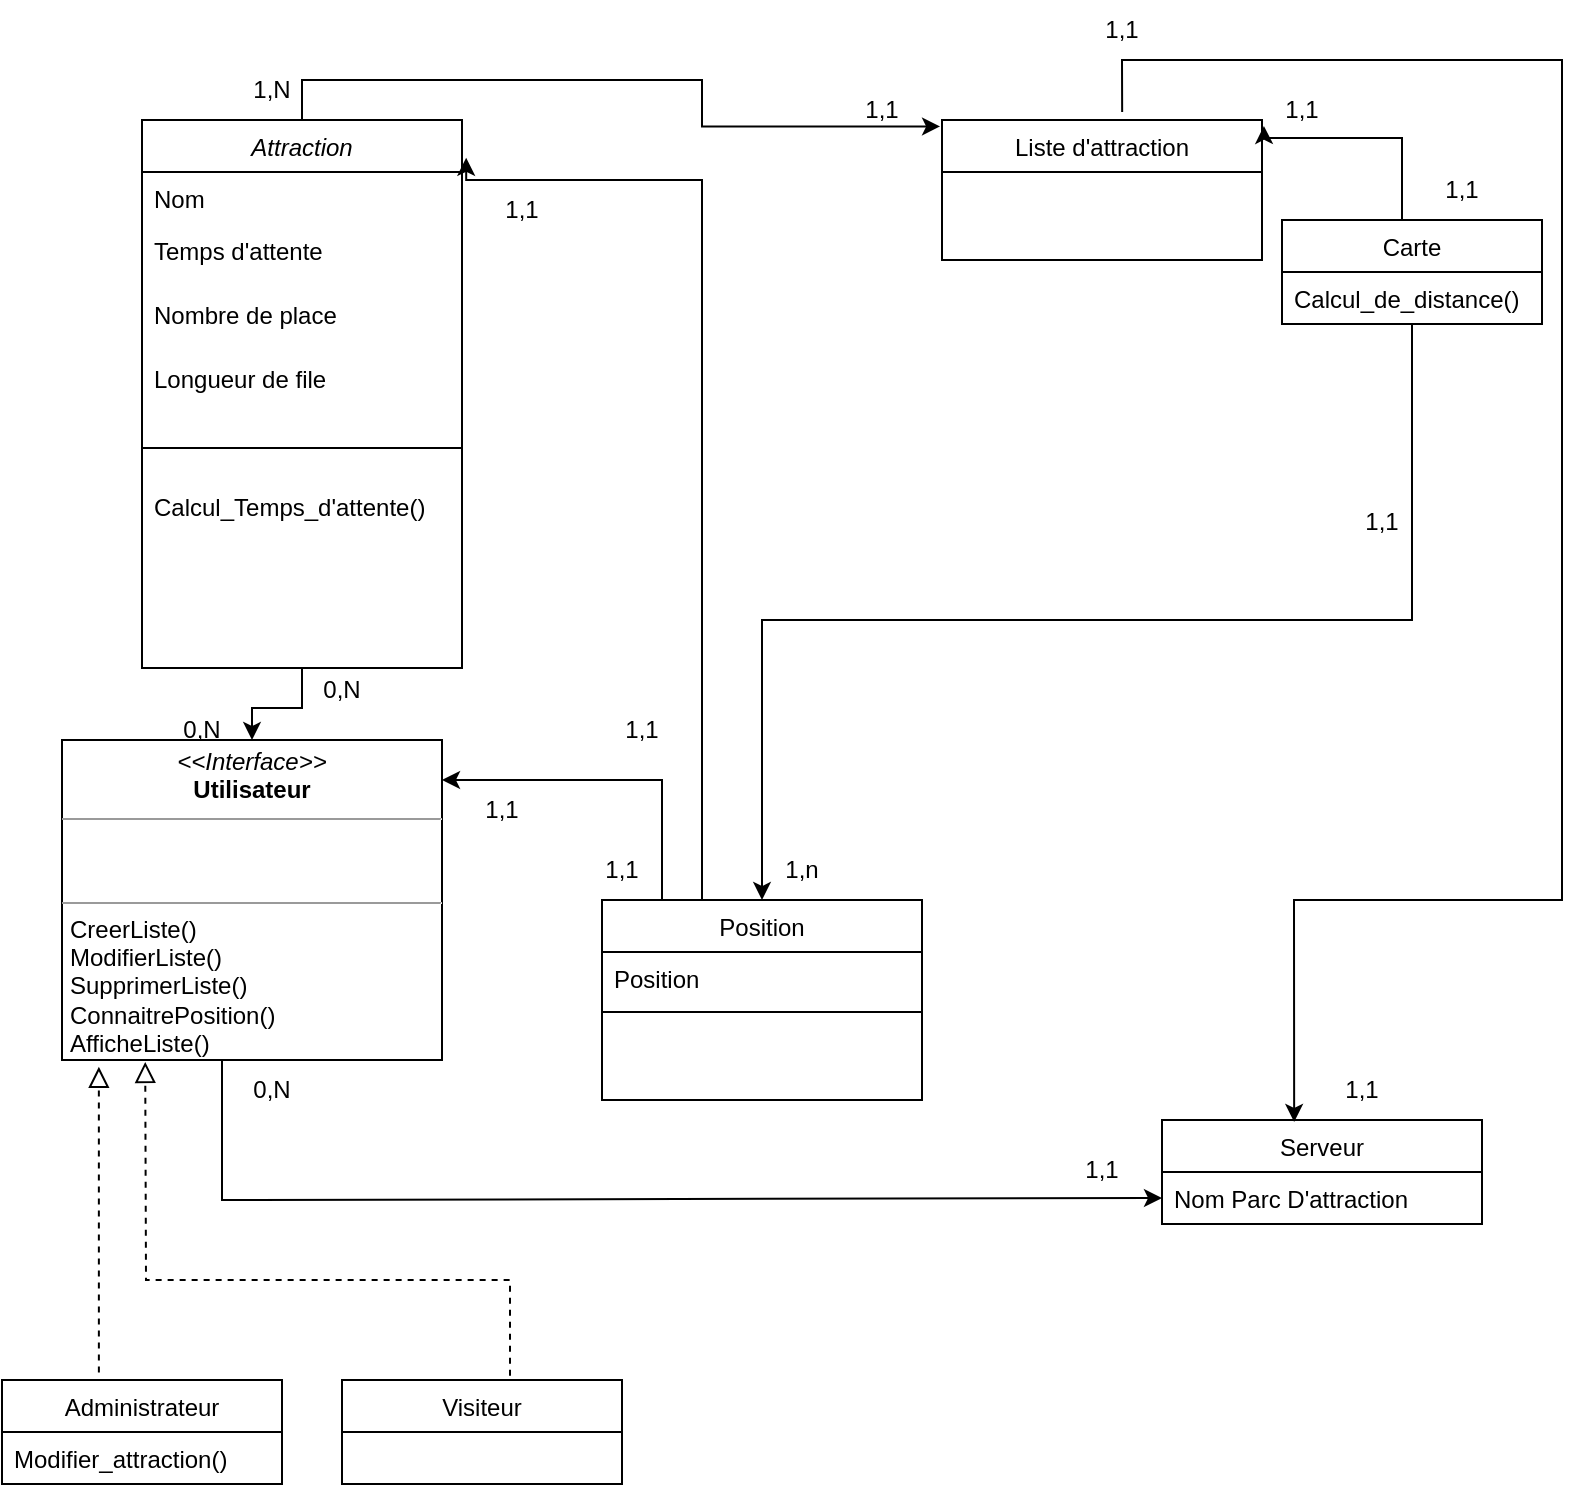<mxfile version="20.6.0" type="google"><diagram id="C5RBs43oDa-KdzZeNtuy" name="Page-1"><mxGraphModel grid="1" page="1" gridSize="10" guides="1" tooltips="1" connect="1" arrows="0" fold="1" pageScale="1" pageWidth="827" pageHeight="1169" math="0" shadow="0"><root><mxCell id="WIyWlLk6GJQsqaUBKTNV-0"/><mxCell id="WIyWlLk6GJQsqaUBKTNV-1" parent="WIyWlLk6GJQsqaUBKTNV-0"/><mxCell id="ZXonjVUIg2dGGVKFnang-8" style="edgeStyle=orthogonalEdgeStyle;rounded=0;orthogonalLoop=1;jettySize=auto;html=1;exitX=0.5;exitY=0;exitDx=0;exitDy=0;entryX=-0.006;entryY=0.046;entryDx=0;entryDy=0;entryPerimeter=0;" edge="1" parent="WIyWlLk6GJQsqaUBKTNV-1" source="zkfFHV4jXpPFQw0GAbJ--0" target="zkfFHV4jXpPFQw0GAbJ--17"><mxGeometry relative="1" as="geometry"/></mxCell><mxCell id="ZXonjVUIg2dGGVKFnang-49" value="" style="edgeStyle=orthogonalEdgeStyle;rounded=0;orthogonalLoop=1;jettySize=auto;html=1;" edge="1" parent="WIyWlLk6GJQsqaUBKTNV-1" source="zkfFHV4jXpPFQw0GAbJ--0" target="ZXonjVUIg2dGGVKFnang-27"><mxGeometry relative="1" as="geometry"/></mxCell><mxCell id="zkfFHV4jXpPFQw0GAbJ--0" value="Attraction" style="swimlane;fontStyle=2;align=center;verticalAlign=top;childLayout=stackLayout;horizontal=1;startSize=26;horizontalStack=0;resizeParent=1;resizeLast=0;collapsible=1;marginBottom=0;rounded=0;shadow=0;strokeWidth=1;" vertex="1" parent="WIyWlLk6GJQsqaUBKTNV-1"><mxGeometry x="90" y="70" width="160" height="274" as="geometry"><mxRectangle x="230" y="140" width="160" height="26" as="alternateBounds"/></mxGeometry></mxCell><mxCell id="zkfFHV4jXpPFQw0GAbJ--1" value="Nom" style="text;align=left;verticalAlign=top;spacingLeft=4;spacingRight=4;overflow=hidden;rotatable=0;points=[[0,0.5],[1,0.5]];portConstraint=eastwest;" vertex="1" parent="zkfFHV4jXpPFQw0GAbJ--0"><mxGeometry y="26" width="160" height="26" as="geometry"/></mxCell><mxCell id="zkfFHV4jXpPFQw0GAbJ--3" value="Temps d'attente" style="text;align=left;verticalAlign=top;spacingLeft=4;spacingRight=4;overflow=hidden;rotatable=0;points=[[0,0.5],[1,0.5]];portConstraint=eastwest;rounded=0;shadow=0;html=0;" vertex="1" parent="zkfFHV4jXpPFQw0GAbJ--0"><mxGeometry y="52" width="160" height="32" as="geometry"/></mxCell><mxCell id="ZXonjVUIg2dGGVKFnang-2" value="Nombre de place" style="text;align=left;verticalAlign=top;spacingLeft=4;spacingRight=4;overflow=hidden;rotatable=0;points=[[0,0.5],[1,0.5]];portConstraint=eastwest;rounded=0;shadow=0;html=0;" vertex="1" parent="zkfFHV4jXpPFQw0GAbJ--0"><mxGeometry y="84" width="160" height="32" as="geometry"/></mxCell><mxCell id="ZXonjVUIg2dGGVKFnang-19" value="Longueur de file" style="text;align=left;verticalAlign=top;spacingLeft=4;spacingRight=4;overflow=hidden;rotatable=0;points=[[0,0.5],[1,0.5]];portConstraint=eastwest;rounded=0;shadow=0;html=0;" vertex="1" parent="zkfFHV4jXpPFQw0GAbJ--0"><mxGeometry y="116" width="160" height="32" as="geometry"/></mxCell><mxCell id="zkfFHV4jXpPFQw0GAbJ--4" value="" style="line;html=1;strokeWidth=1;align=left;verticalAlign=middle;spacingTop=-1;spacingLeft=3;spacingRight=3;rotatable=0;labelPosition=right;points=[];portConstraint=eastwest;" vertex="1" parent="zkfFHV4jXpPFQw0GAbJ--0"><mxGeometry y="148" width="160" height="32" as="geometry"/></mxCell><mxCell id="ZXonjVUIg2dGGVKFnang-15" value="Calcul_Temps_d'attente()" style="text;strokeColor=none;fillColor=none;align=left;verticalAlign=top;spacingLeft=4;spacingRight=4;overflow=hidden;rotatable=0;points=[[0,0.5],[1,0.5]];portConstraint=eastwest;" vertex="1" parent="zkfFHV4jXpPFQw0GAbJ--0"><mxGeometry y="180" width="160" height="26" as="geometry"/></mxCell><mxCell id="ZXonjVUIg2dGGVKFnang-4" style="edgeStyle=orthogonalEdgeStyle;rounded=0;orthogonalLoop=1;jettySize=auto;html=1;exitX=0.25;exitY=0;exitDx=0;exitDy=0;entryX=1;entryY=-0.231;entryDx=0;entryDy=0;entryPerimeter=0;" edge="1" parent="WIyWlLk6GJQsqaUBKTNV-1" source="zkfFHV4jXpPFQw0GAbJ--13"><mxGeometry relative="1" as="geometry"><mxPoint x="240" y="399.994" as="targetPoint"/><Array as="points"><mxPoint x="350" y="460"/><mxPoint x="350" y="400"/></Array></mxGeometry></mxCell><mxCell id="ZXonjVUIg2dGGVKFnang-5" style="edgeStyle=orthogonalEdgeStyle;rounded=0;orthogonalLoop=1;jettySize=auto;html=1;exitX=0.5;exitY=0;exitDx=0;exitDy=0;entryX=1.013;entryY=0.069;entryDx=0;entryDy=0;entryPerimeter=0;" edge="1" parent="WIyWlLk6GJQsqaUBKTNV-1" source="zkfFHV4jXpPFQw0GAbJ--13" target="zkfFHV4jXpPFQw0GAbJ--0"><mxGeometry relative="1" as="geometry"><Array as="points"><mxPoint x="370" y="460"/><mxPoint x="370" y="100"/><mxPoint x="252" y="100"/></Array></mxGeometry></mxCell><mxCell id="zkfFHV4jXpPFQw0GAbJ--13" value="Position" style="swimlane;fontStyle=0;align=center;verticalAlign=top;childLayout=stackLayout;horizontal=1;startSize=26;horizontalStack=0;resizeParent=1;resizeLast=0;collapsible=1;marginBottom=0;rounded=0;shadow=0;strokeWidth=1;" vertex="1" parent="WIyWlLk6GJQsqaUBKTNV-1"><mxGeometry x="320" y="460" width="160" height="100" as="geometry"><mxRectangle x="340" y="380" width="170" height="26" as="alternateBounds"/></mxGeometry></mxCell><mxCell id="zkfFHV4jXpPFQw0GAbJ--14" value="Position" style="text;align=left;verticalAlign=top;spacingLeft=4;spacingRight=4;overflow=hidden;rotatable=0;points=[[0,0.5],[1,0.5]];portConstraint=eastwest;" vertex="1" parent="zkfFHV4jXpPFQw0GAbJ--13"><mxGeometry y="26" width="160" height="26" as="geometry"/></mxCell><mxCell id="zkfFHV4jXpPFQw0GAbJ--15" value="" style="line;html=1;strokeWidth=1;align=left;verticalAlign=middle;spacingTop=-1;spacingLeft=3;spacingRight=3;rotatable=0;labelPosition=right;points=[];portConstraint=eastwest;" vertex="1" parent="zkfFHV4jXpPFQw0GAbJ--13"><mxGeometry y="52" width="160" height="8" as="geometry"/></mxCell><mxCell id="zkfFHV4jXpPFQw0GAbJ--17" value="Liste d'attraction" style="swimlane;fontStyle=0;align=center;verticalAlign=top;childLayout=stackLayout;horizontal=1;startSize=26;horizontalStack=0;resizeParent=1;resizeLast=0;collapsible=1;marginBottom=0;rounded=0;shadow=0;strokeWidth=1;" vertex="1" parent="WIyWlLk6GJQsqaUBKTNV-1"><mxGeometry x="490" y="70" width="160" height="70" as="geometry"><mxRectangle x="550" y="140" width="160" height="26" as="alternateBounds"/></mxGeometry></mxCell><mxCell id="ZXonjVUIg2dGGVKFnang-9" value="Serveur" style="swimlane;fontStyle=0;childLayout=stackLayout;horizontal=1;startSize=26;fillColor=none;horizontalStack=0;resizeParent=1;resizeParentMax=0;resizeLast=0;collapsible=1;marginBottom=0;" vertex="1" parent="WIyWlLk6GJQsqaUBKTNV-1"><mxGeometry x="600" y="570" width="160" height="52" as="geometry"/></mxCell><mxCell id="ZXonjVUIg2dGGVKFnang-44" value="Nom Parc D'attraction" style="text;align=left;verticalAlign=top;spacingLeft=4;spacingRight=4;overflow=hidden;rotatable=0;points=[[0,0.5],[1,0.5]];portConstraint=eastwest;" vertex="1" parent="ZXonjVUIg2dGGVKFnang-9"><mxGeometry y="26" width="160" height="26" as="geometry"/></mxCell><mxCell id="ZXonjVUIg2dGGVKFnang-21" value="" style="endArrow=classic;html=1;rounded=0;entryX=0;entryY=0.5;entryDx=0;entryDy=0;" edge="1" parent="WIyWlLk6GJQsqaUBKTNV-1"><mxGeometry width="50" height="50" relative="1" as="geometry"><mxPoint x="130" y="520" as="sourcePoint"/><mxPoint x="600" y="609" as="targetPoint"/><Array as="points"><mxPoint x="130" y="610"/></Array></mxGeometry></mxCell><mxCell id="ZXonjVUIg2dGGVKFnang-22" value="Administrateur" style="swimlane;fontStyle=0;childLayout=stackLayout;horizontal=1;startSize=26;fillColor=none;horizontalStack=0;resizeParent=1;resizeParentMax=0;resizeLast=0;collapsible=1;marginBottom=0;" vertex="1" parent="WIyWlLk6GJQsqaUBKTNV-1"><mxGeometry x="20" y="700" width="140" height="52" as="geometry"/></mxCell><mxCell id="ZXonjVUIg2dGGVKFnang-24" value="Modifier_attraction()" style="text;strokeColor=none;fillColor=none;align=left;verticalAlign=top;spacingLeft=4;spacingRight=4;overflow=hidden;rotatable=0;points=[[0,0.5],[1,0.5]];portConstraint=eastwest;" vertex="1" parent="ZXonjVUIg2dGGVKFnang-22"><mxGeometry y="26" width="140" height="26" as="geometry"/></mxCell><mxCell id="ZXonjVUIg2dGGVKFnang-27" value="&lt;p style=&quot;margin:0px;margin-top:4px;text-align:center;&quot;&gt;&lt;i&gt;&amp;lt;&amp;lt;Interface&amp;gt;&amp;gt;&lt;/i&gt;&lt;br&gt;&lt;b&gt;Utilisateur&lt;/b&gt;&lt;/p&gt;&lt;hr size=&quot;1&quot;&gt;&lt;p style=&quot;margin:0px;margin-left:4px;&quot;&gt;&lt;br&gt;&lt;/p&gt;&lt;p style=&quot;margin:0px;margin-left:4px;&quot;&gt;&lt;br&gt;&lt;/p&gt;&lt;hr size=&quot;1&quot;&gt;&lt;p style=&quot;margin:0px;margin-left:4px;&quot;&gt;CreerListe()&lt;br&gt;ModifierListe()&lt;/p&gt;&lt;p style=&quot;margin:0px;margin-left:4px;&quot;&gt;SupprimerListe()&lt;/p&gt;&lt;p style=&quot;margin:0px;margin-left:4px;&quot;&gt;ConnaitrePosition()&lt;/p&gt;&lt;p style=&quot;margin:0px;margin-left:4px;&quot;&gt;AfficheListe()&lt;/p&gt;" style="verticalAlign=top;align=left;overflow=fill;fontSize=12;fontFamily=Helvetica;html=1;" vertex="1" parent="WIyWlLk6GJQsqaUBKTNV-1"><mxGeometry x="50" y="380" width="190" height="160" as="geometry"/></mxCell><mxCell id="ZXonjVUIg2dGGVKFnang-28" value="Visiteur" style="swimlane;fontStyle=0;childLayout=stackLayout;horizontal=1;startSize=26;fillColor=none;horizontalStack=0;resizeParent=1;resizeParentMax=0;resizeLast=0;collapsible=1;marginBottom=0;" vertex="1" parent="WIyWlLk6GJQsqaUBKTNV-1"><mxGeometry x="190" y="700" width="140" height="52" as="geometry"/></mxCell><mxCell id="ZXonjVUIg2dGGVKFnang-35" value="" style="endArrow=classic;html=1;rounded=0;exitX=0.563;exitY=-0.057;exitDx=0;exitDy=0;exitPerimeter=0;entryX=0.413;entryY=0.019;entryDx=0;entryDy=0;entryPerimeter=0;" edge="1" parent="WIyWlLk6GJQsqaUBKTNV-1" source="zkfFHV4jXpPFQw0GAbJ--17" target="ZXonjVUIg2dGGVKFnang-9"><mxGeometry width="50" height="50" relative="1" as="geometry"><mxPoint x="720" y="170" as="sourcePoint"/><mxPoint x="800" y="540" as="targetPoint"/><Array as="points"><mxPoint x="580" y="40"/><mxPoint x="800" y="40"/><mxPoint x="800" y="460"/><mxPoint x="666" y="460"/></Array></mxGeometry></mxCell><mxCell id="ZXonjVUIg2dGGVKFnang-40" style="edgeStyle=orthogonalEdgeStyle;rounded=0;orthogonalLoop=1;jettySize=auto;html=1;" edge="1" parent="WIyWlLk6GJQsqaUBKTNV-1" source="ZXonjVUIg2dGGVKFnang-36" target="zkfFHV4jXpPFQw0GAbJ--13"><mxGeometry relative="1" as="geometry"><Array as="points"><mxPoint x="725" y="320"/><mxPoint x="400" y="320"/></Array></mxGeometry></mxCell><mxCell id="ZXonjVUIg2dGGVKFnang-41" style="edgeStyle=orthogonalEdgeStyle;rounded=0;orthogonalLoop=1;jettySize=auto;html=1;entryX=1.006;entryY=0.042;entryDx=0;entryDy=0;entryPerimeter=0;" edge="1" parent="WIyWlLk6GJQsqaUBKTNV-1" source="ZXonjVUIg2dGGVKFnang-36" target="zkfFHV4jXpPFQw0GAbJ--17"><mxGeometry relative="1" as="geometry"><Array as="points"><mxPoint x="720" y="79"/></Array></mxGeometry></mxCell><mxCell id="ZXonjVUIg2dGGVKFnang-36" value="Carte" style="swimlane;fontStyle=0;childLayout=stackLayout;horizontal=1;startSize=26;fillColor=none;horizontalStack=0;resizeParent=1;resizeParentMax=0;resizeLast=0;collapsible=1;marginBottom=0;" vertex="1" parent="WIyWlLk6GJQsqaUBKTNV-1"><mxGeometry x="660" y="120" width="130" height="52" as="geometry"/></mxCell><mxCell id="ZXonjVUIg2dGGVKFnang-17" value="Calcul_de_distance()" style="text;strokeColor=none;fillColor=none;align=left;verticalAlign=top;spacingLeft=4;spacingRight=4;overflow=hidden;rotatable=0;points=[[0,0.5],[1,0.5]];portConstraint=eastwest;" vertex="1" parent="ZXonjVUIg2dGGVKFnang-36"><mxGeometry y="26" width="130" height="26" as="geometry"/></mxCell><mxCell id="ZXonjVUIg2dGGVKFnang-46" value="1,1" style="text;html=1;strokeColor=none;fillColor=none;align=center;verticalAlign=middle;whiteSpace=wrap;rounded=0;" vertex="1" parent="WIyWlLk6GJQsqaUBKTNV-1"><mxGeometry x="430" y="50" width="60" height="30" as="geometry"/></mxCell><mxCell id="ZXonjVUIg2dGGVKFnang-45" value="1,N" style="text;html=1;strokeColor=none;fillColor=none;align=center;verticalAlign=middle;whiteSpace=wrap;rounded=0;" vertex="1" parent="WIyWlLk6GJQsqaUBKTNV-1"><mxGeometry x="140" y="40" width="30" height="30" as="geometry"/></mxCell><mxCell id="ZXonjVUIg2dGGVKFnang-47" value="0,N" style="text;html=1;strokeColor=none;fillColor=none;align=center;verticalAlign=middle;whiteSpace=wrap;rounded=0;" vertex="1" parent="WIyWlLk6GJQsqaUBKTNV-1"><mxGeometry x="160" y="340" width="60" height="30" as="geometry"/></mxCell><mxCell id="ZXonjVUIg2dGGVKFnang-50" value="0,N" style="text;html=1;strokeColor=none;fillColor=none;align=center;verticalAlign=middle;whiteSpace=wrap;rounded=0;" vertex="1" parent="WIyWlLk6GJQsqaUBKTNV-1"><mxGeometry x="90" y="360" width="60" height="30" as="geometry"/></mxCell><mxCell id="ZXonjVUIg2dGGVKFnang-51" value="0,N" style="text;html=1;strokeColor=none;fillColor=none;align=center;verticalAlign=middle;whiteSpace=wrap;rounded=0;" vertex="1" parent="WIyWlLk6GJQsqaUBKTNV-1"><mxGeometry x="125" y="540" width="60" height="30" as="geometry"/></mxCell><mxCell id="ZXonjVUIg2dGGVKFnang-52" value="1,1" style="text;html=1;strokeColor=none;fillColor=none;align=center;verticalAlign=middle;whiteSpace=wrap;rounded=0;" vertex="1" parent="WIyWlLk6GJQsqaUBKTNV-1"><mxGeometry x="540" y="580" width="60" height="30" as="geometry"/></mxCell><mxCell id="ZXonjVUIg2dGGVKFnang-54" value="1,1" style="text;html=1;strokeColor=none;fillColor=none;align=center;verticalAlign=middle;whiteSpace=wrap;rounded=0;" vertex="1" parent="WIyWlLk6GJQsqaUBKTNV-1"><mxGeometry x="550" y="10" width="60" height="30" as="geometry"/></mxCell><mxCell id="ZXonjVUIg2dGGVKFnang-55" value="1,1" style="text;html=1;strokeColor=none;fillColor=none;align=center;verticalAlign=middle;whiteSpace=wrap;rounded=0;" vertex="1" parent="WIyWlLk6GJQsqaUBKTNV-1"><mxGeometry x="670" y="540" width="60" height="30" as="geometry"/></mxCell><mxCell id="ZXonjVUIg2dGGVKFnang-56" value="1,1" style="text;html=1;strokeColor=none;fillColor=none;align=center;verticalAlign=middle;whiteSpace=wrap;rounded=0;" vertex="1" parent="WIyWlLk6GJQsqaUBKTNV-1"><mxGeometry x="640" y="50" width="60" height="30" as="geometry"/></mxCell><mxCell id="ZXonjVUIg2dGGVKFnang-57" value="1,1" style="text;html=1;strokeColor=none;fillColor=none;align=center;verticalAlign=middle;whiteSpace=wrap;rounded=0;" vertex="1" parent="WIyWlLk6GJQsqaUBKTNV-1"><mxGeometry x="720" y="90" width="60" height="30" as="geometry"/></mxCell><mxCell id="ZXonjVUIg2dGGVKFnang-58" value="1,1" style="text;html=1;strokeColor=none;fillColor=none;align=center;verticalAlign=middle;whiteSpace=wrap;rounded=0;" vertex="1" parent="WIyWlLk6GJQsqaUBKTNV-1"><mxGeometry x="240" y="400" width="60" height="30" as="geometry"/></mxCell><mxCell id="ZXonjVUIg2dGGVKFnang-59" value="1,1" style="text;html=1;strokeColor=none;fillColor=none;align=center;verticalAlign=middle;whiteSpace=wrap;rounded=0;" vertex="1" parent="WIyWlLk6GJQsqaUBKTNV-1"><mxGeometry x="300" y="430" width="60" height="30" as="geometry"/></mxCell><mxCell id="ZXonjVUIg2dGGVKFnang-60" value="1,1" style="text;html=1;strokeColor=none;fillColor=none;align=center;verticalAlign=middle;whiteSpace=wrap;rounded=0;" vertex="1" parent="WIyWlLk6GJQsqaUBKTNV-1"><mxGeometry x="250" y="100" width="60" height="30" as="geometry"/></mxCell><mxCell id="ZXonjVUIg2dGGVKFnang-61" value="1,1" style="text;html=1;strokeColor=none;fillColor=none;align=center;verticalAlign=middle;whiteSpace=wrap;rounded=0;" vertex="1" parent="WIyWlLk6GJQsqaUBKTNV-1"><mxGeometry x="310" y="360" width="60" height="30" as="geometry"/></mxCell><mxCell id="ZXonjVUIg2dGGVKFnang-62" value="1,n" style="text;html=1;strokeColor=none;fillColor=none;align=center;verticalAlign=middle;whiteSpace=wrap;rounded=0;" vertex="1" parent="WIyWlLk6GJQsqaUBKTNV-1"><mxGeometry x="390" y="430" width="60" height="30" as="geometry"/></mxCell><mxCell id="ZXonjVUIg2dGGVKFnang-63" value="1,1" style="text;html=1;strokeColor=none;fillColor=none;align=center;verticalAlign=middle;whiteSpace=wrap;rounded=0;" vertex="1" parent="WIyWlLk6GJQsqaUBKTNV-1"><mxGeometry x="680" y="256" width="60" height="30" as="geometry"/></mxCell><mxCell id="xUzrKctd9JX1F3HyOQ5Y-0" value="" style="html=1;verticalAlign=bottom;endArrow=block;dashed=1;endSize=8;rounded=0;exitX=0.346;exitY=-0.073;exitDx=0;exitDy=0;exitPerimeter=0;entryX=0.097;entryY=1.021;entryDx=0;entryDy=0;entryPerimeter=0;endFill=0;" edge="1" parent="WIyWlLk6GJQsqaUBKTNV-1" source="ZXonjVUIg2dGGVKFnang-22" target="ZXonjVUIg2dGGVKFnang-27"><mxGeometry relative="1" as="geometry"><mxPoint x="130" y="650" as="sourcePoint"/><mxPoint x="50" y="650" as="targetPoint"/></mxGeometry></mxCell><mxCell id="xUzrKctd9JX1F3HyOQ5Y-1" value="" style="html=1;verticalAlign=bottom;endArrow=block;dashed=1;endSize=8;rounded=0;exitX=0.6;exitY=-0.042;exitDx=0;exitDy=0;exitPerimeter=0;entryX=0.219;entryY=1.006;entryDx=0;entryDy=0;entryPerimeter=0;endFill=0;strokeColor=default;" edge="1" parent="WIyWlLk6GJQsqaUBKTNV-1" source="ZXonjVUIg2dGGVKFnang-28" target="ZXonjVUIg2dGGVKFnang-27"><mxGeometry relative="1" as="geometry"><mxPoint x="78.44" y="706.204" as="sourcePoint"/><mxPoint x="78.43" y="553.36" as="targetPoint"/><Array as="points"><mxPoint x="274" y="650"/><mxPoint x="92" y="650"/></Array></mxGeometry></mxCell></root></mxGraphModel></diagram></mxfile>